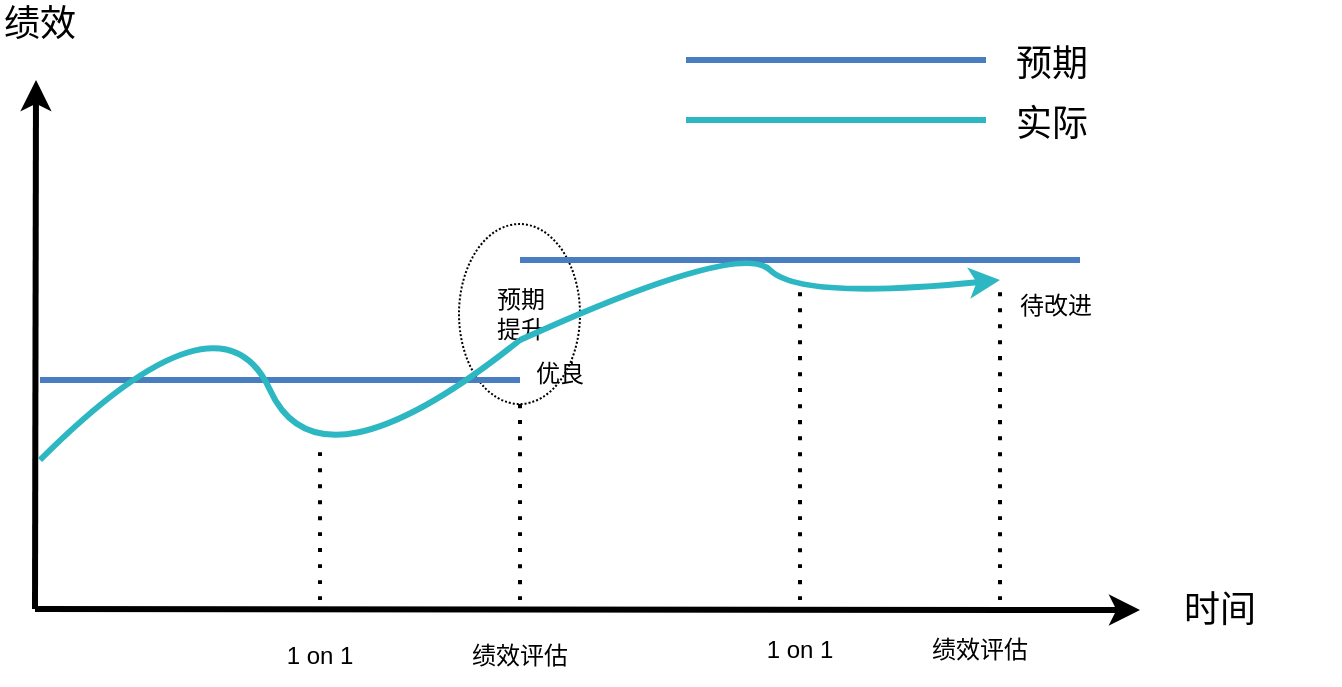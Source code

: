 <mxfile version="15.7.0" type="github">
  <diagram id="07fea595-8f29-1299-0266-81d95cde20df" name="Page-1">
    <mxGraphModel dx="-1040" dy="-41" grid="0" gridSize="10" guides="1" tooltips="1" connect="1" arrows="1" fold="1" page="1" pageScale="1" pageWidth="1169" pageHeight="827" background="none" math="0" shadow="0">
      <root>
        <mxCell id="0" />
        <mxCell id="1" parent="0" />
        <mxCell id="fMBC7oBBjTGbmEfmEoy7-774" value="预期&lt;br&gt;提升" style="ellipse;whiteSpace=wrap;html=1;dashed=1;dashPattern=1 1;" vertex="1" parent="1">
          <mxGeometry x="2649.5" y="1402" width="60.5" height="90" as="geometry" />
        </mxCell>
        <mxCell id="727" value="" style="edgeStyle=none;html=1;fontColor=#000000;strokeWidth=3;strokeColor=#000000;" parent="1" edge="1">
          <mxGeometry width="100" height="100" relative="1" as="geometry">
            <mxPoint x="2437.5" y="1594.5" as="sourcePoint" />
            <mxPoint x="2438" y="1330" as="targetPoint" />
          </mxGeometry>
        </mxCell>
        <mxCell id="734" value="" style="edgeStyle=none;html=1;fontColor=#000000;strokeWidth=3;strokeColor=#000000;" parent="1" edge="1">
          <mxGeometry width="100" height="100" relative="1" as="geometry">
            <mxPoint x="2437.5" y="1594.5" as="sourcePoint" />
            <mxPoint x="2990" y="1595" as="targetPoint" />
          </mxGeometry>
        </mxCell>
        <mxCell id="735" value="时间" style="text;spacingTop=-5;html=1;fontSize=18;fontStyle=0;points=[];strokeColor=none;" parent="1" vertex="1">
          <mxGeometry x="3010" y="1582.5" width="80" height="20" as="geometry" />
        </mxCell>
        <mxCell id="745" value="绩效" style="text;spacingTop=-5;html=1;fontSize=18;fontStyle=0;points=[]" parent="1" vertex="1">
          <mxGeometry x="2420" y="1290" width="80" height="20" as="geometry" />
        </mxCell>
        <mxCell id="fMBC7oBBjTGbmEfmEoy7-753" value="" style="endArrow=none;html=1;rounded=0;curved=1;strokeWidth=3;strokeColor=#487EC0;" edge="1" parent="1">
          <mxGeometry width="50" height="50" relative="1" as="geometry">
            <mxPoint x="2440" y="1480" as="sourcePoint" />
            <mxPoint x="2680" y="1480" as="targetPoint" />
          </mxGeometry>
        </mxCell>
        <mxCell id="fMBC7oBBjTGbmEfmEoy7-754" value="" style="endArrow=none;html=1;rounded=0;curved=1;strokeWidth=3;strokeColor=#487EC0;" edge="1" parent="1">
          <mxGeometry width="50" height="50" relative="1" as="geometry">
            <mxPoint x="2680" y="1420" as="sourcePoint" />
            <mxPoint x="2960" y="1420" as="targetPoint" />
          </mxGeometry>
        </mxCell>
        <mxCell id="fMBC7oBBjTGbmEfmEoy7-757" value="" style="endArrow=none;html=1;curved=1;endFill=0;strokeWidth=3;strokeColor=#2DB7C2;" edge="1" parent="1">
          <mxGeometry width="50" height="50" relative="1" as="geometry">
            <mxPoint x="2440" y="1520" as="sourcePoint" />
            <mxPoint x="2680" y="1460" as="targetPoint" />
            <Array as="points">
              <mxPoint x="2530" y="1430" />
              <mxPoint x="2580" y="1540" />
            </Array>
          </mxGeometry>
        </mxCell>
        <mxCell id="fMBC7oBBjTGbmEfmEoy7-758" value="" style="endArrow=none;dashed=1;html=1;dashPattern=1 3;strokeWidth=2;rounded=0;curved=1;" edge="1" parent="1">
          <mxGeometry width="50" height="50" relative="1" as="geometry">
            <mxPoint x="2580" y="1590" as="sourcePoint" />
            <mxPoint x="2580" y="1510" as="targetPoint" />
          </mxGeometry>
        </mxCell>
        <mxCell id="fMBC7oBBjTGbmEfmEoy7-759" value="1 on 1" style="text;html=1;strokeColor=none;fillColor=none;align=center;verticalAlign=middle;whiteSpace=wrap;rounded=0;" vertex="1" parent="1">
          <mxGeometry x="2550" y="1602.5" width="60" height="30" as="geometry" />
        </mxCell>
        <mxCell id="fMBC7oBBjTGbmEfmEoy7-760" value="" style="endArrow=none;dashed=1;html=1;dashPattern=1 3;strokeWidth=2;rounded=0;curved=1;" edge="1" parent="1">
          <mxGeometry width="50" height="50" relative="1" as="geometry">
            <mxPoint x="2680" y="1590" as="sourcePoint" />
            <mxPoint x="2680" y="1490" as="targetPoint" />
          </mxGeometry>
        </mxCell>
        <mxCell id="fMBC7oBBjTGbmEfmEoy7-761" value="绩效评估" style="text;html=1;strokeColor=none;fillColor=none;align=center;verticalAlign=middle;whiteSpace=wrap;rounded=0;" vertex="1" parent="1">
          <mxGeometry x="2650" y="1602.5" width="60" height="30" as="geometry" />
        </mxCell>
        <mxCell id="fMBC7oBBjTGbmEfmEoy7-762" value="" style="curved=1;endArrow=classic;html=1;rounded=0;strokeWidth=3;strokeColor=#2DB7C2;" edge="1" parent="1">
          <mxGeometry width="50" height="50" relative="1" as="geometry">
            <mxPoint x="2680" y="1460" as="sourcePoint" />
            <mxPoint x="2920" y="1430" as="targetPoint" />
            <Array as="points">
              <mxPoint x="2790" y="1410" />
              <mxPoint x="2820" y="1440" />
            </Array>
          </mxGeometry>
        </mxCell>
        <mxCell id="fMBC7oBBjTGbmEfmEoy7-763" value="" style="endArrow=none;dashed=1;html=1;dashPattern=1 3;strokeWidth=2;rounded=0;curved=1;" edge="1" parent="1">
          <mxGeometry width="50" height="50" relative="1" as="geometry">
            <mxPoint x="2920" y="1590" as="sourcePoint" />
            <mxPoint x="2920" y="1430" as="targetPoint" />
          </mxGeometry>
        </mxCell>
        <mxCell id="fMBC7oBBjTGbmEfmEoy7-764" value="绩效评估" style="text;html=1;strokeColor=none;fillColor=none;align=center;verticalAlign=middle;whiteSpace=wrap;rounded=0;" vertex="1" parent="1">
          <mxGeometry x="2880" y="1600" width="60" height="30" as="geometry" />
        </mxCell>
        <mxCell id="fMBC7oBBjTGbmEfmEoy7-765" value="" style="endArrow=none;dashed=1;html=1;dashPattern=1 3;strokeWidth=2;rounded=0;curved=1;" edge="1" parent="1">
          <mxGeometry width="50" height="50" relative="1" as="geometry">
            <mxPoint x="2820" y="1590" as="sourcePoint" />
            <mxPoint x="2820" y="1430" as="targetPoint" />
          </mxGeometry>
        </mxCell>
        <mxCell id="fMBC7oBBjTGbmEfmEoy7-766" value="1 on 1" style="text;html=1;strokeColor=none;fillColor=none;align=center;verticalAlign=middle;whiteSpace=wrap;rounded=0;" vertex="1" parent="1">
          <mxGeometry x="2790" y="1600" width="60" height="30" as="geometry" />
        </mxCell>
        <mxCell id="fMBC7oBBjTGbmEfmEoy7-767" value="" style="endArrow=none;html=1;rounded=0;curved=1;strokeWidth=3;strokeColor=#487EC0;" edge="1" parent="1">
          <mxGeometry width="50" height="50" relative="1" as="geometry">
            <mxPoint x="2763" y="1320" as="sourcePoint" />
            <mxPoint x="2913" y="1320" as="targetPoint" />
          </mxGeometry>
        </mxCell>
        <mxCell id="fMBC7oBBjTGbmEfmEoy7-768" value="" style="endArrow=none;html=1;endFill=0;strokeWidth=3;strokeColor=#2DB7C2;rounded=0;" edge="1" parent="1">
          <mxGeometry width="50" height="50" relative="1" as="geometry">
            <mxPoint x="2763" y="1350" as="sourcePoint" />
            <mxPoint x="2913" y="1350" as="targetPoint" />
            <Array as="points">
              <mxPoint x="2863" y="1350" />
            </Array>
          </mxGeometry>
        </mxCell>
        <mxCell id="fMBC7oBBjTGbmEfmEoy7-769" value="预期" style="text;spacingTop=-5;html=1;fontSize=18;fontStyle=0;points=[];strokeColor=none;" vertex="1" parent="1">
          <mxGeometry x="2926" y="1310" width="80" height="20" as="geometry" />
        </mxCell>
        <mxCell id="fMBC7oBBjTGbmEfmEoy7-770" value="实际" style="text;spacingTop=-5;html=1;fontSize=18;fontStyle=0;points=[];strokeColor=none;" vertex="1" parent="1">
          <mxGeometry x="2926" y="1340" width="80" height="20" as="geometry" />
        </mxCell>
        <mxCell id="fMBC7oBBjTGbmEfmEoy7-771" value="优良" style="text;html=1;strokeColor=none;fillColor=none;align=center;verticalAlign=middle;whiteSpace=wrap;rounded=0;" vertex="1" parent="1">
          <mxGeometry x="2670" y="1462" width="60" height="30" as="geometry" />
        </mxCell>
        <mxCell id="fMBC7oBBjTGbmEfmEoy7-772" value="待改进" style="text;html=1;strokeColor=none;fillColor=none;align=center;verticalAlign=middle;whiteSpace=wrap;rounded=0;" vertex="1" parent="1">
          <mxGeometry x="2918" y="1428" width="60" height="30" as="geometry" />
        </mxCell>
      </root>
    </mxGraphModel>
  </diagram>
</mxfile>
